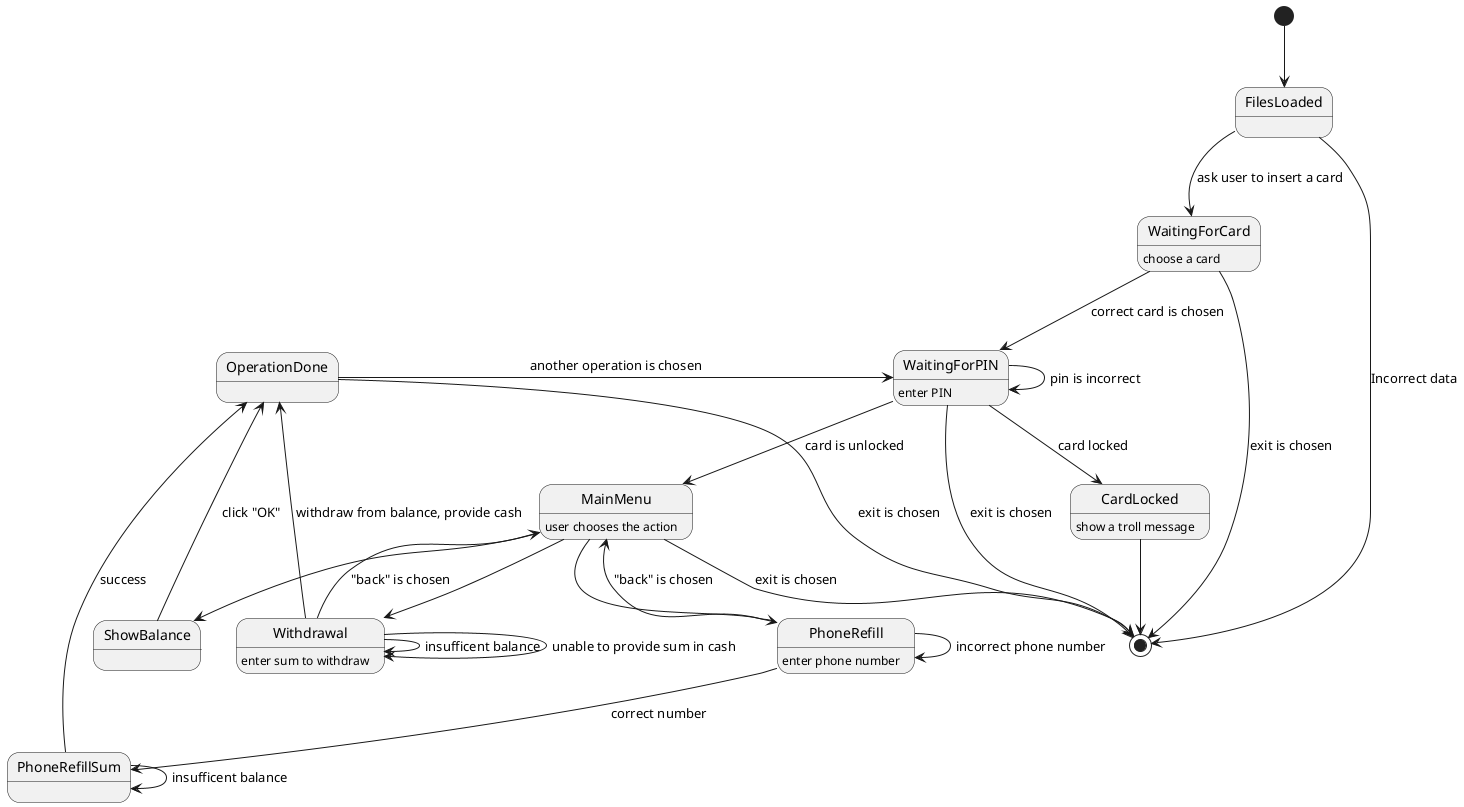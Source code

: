 @startuml
[*] --> FilesLoaded
FilesLoaded --> [*]: Incorrect data
FilesLoaded --> WaitingForCard: ask user to insert a card

WaitingForCard: choose a card
WaitingForCard --> [*]: exit is chosen
WaitingForCard --> WaitingForPIN: correct card is chosen
WaitingForPIN: enter PIN
WaitingForPIN --> WaitingForPIN: pin is incorrect
WaitingForPIN --> CardLocked: card locked
WaitingForPIN --> MainMenu: card is unlocked
WaitingForPIN --> [*]: exit is chosen
CardLocked: show a troll message
CardLocked --> [*]

MainMenu: user chooses the action
MainMenu --> PhoneRefill
MainMenu --> Withdrawal
MainMenu --> ShowBalance

PhoneRefill: enter phone number
PhoneRefill --> PhoneRefill: incorrect phone number
PhoneRefill --> PhoneRefillSum: correct number
PhoneRefillSum --> PhoneRefillSum: insufficent balance
PhoneRefillSum --> OperationDone: success

OperationDone -> [*]: exit is chosen
OperationDone -> WaitingForPIN: another operation is chosen

ShowBalance -> OperationDone: click "OK"

Withdrawal: enter sum to withdraw
Withdrawal --> Withdrawal: insufficent balance
Withdrawal --> Withdrawal: unable to provide sum in cash
Withdrawal --> OperationDone: withdraw from balance, provide cash

Withdrawal --> MainMenu: "back" is chosen
PhoneRefill --> MainMenu: "back" is chosen

MainMenu --> [*]: exit is chosen


@enduml